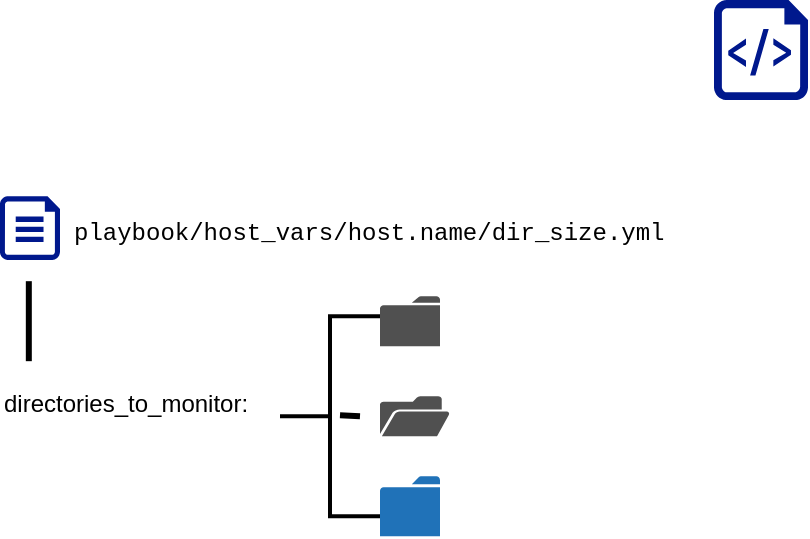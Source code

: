 <mxfile version="24.6.4" type="github">
  <diagram name="Page-1" id="HYofu469Ok2oPQixLi18">
    <mxGraphModel dx="2440" dy="1366" grid="1" gridSize="10" guides="1" tooltips="1" connect="1" arrows="1" fold="1" page="1" pageScale="1" pageWidth="827" pageHeight="1169" math="0" shadow="0">
      <root>
        <mxCell id="0" />
        <mxCell id="1" parent="0" />
        <mxCell id="WQhL-T7OeGWusMz7-_pZ-56" value="" style="sketch=0;pointerEvents=1;shadow=0;dashed=0;html=1;strokeColor=none;fillColor=#505050;labelPosition=center;verticalLabelPosition=bottom;verticalAlign=top;outlineConnect=0;align=center;shape=mxgraph.office.concepts.folder;" vertex="1" parent="1">
          <mxGeometry x="200" y="178.09" width="30" height="25" as="geometry" />
        </mxCell>
        <mxCell id="WQhL-T7OeGWusMz7-_pZ-57" value="" style="sketch=0;pointerEvents=1;shadow=0;dashed=0;html=1;strokeColor=none;fillColor=#505050;labelPosition=center;verticalLabelPosition=bottom;verticalAlign=top;outlineConnect=0;align=center;shape=mxgraph.office.concepts.folder_open;" vertex="1" parent="1">
          <mxGeometry x="200" y="228.09" width="35" height="20" as="geometry" />
        </mxCell>
        <mxCell id="WQhL-T7OeGWusMz7-_pZ-58" value="" style="sketch=0;pointerEvents=1;shadow=0;dashed=0;html=1;strokeColor=none;labelPosition=center;verticalLabelPosition=bottom;verticalAlign=top;outlineConnect=0;align=center;shape=mxgraph.office.concepts.folder;fillColor=#2072B8;" vertex="1" parent="1">
          <mxGeometry x="200" y="268.09" width="30" height="30" as="geometry" />
        </mxCell>
        <mxCell id="WQhL-T7OeGWusMz7-_pZ-59" value="" style="sketch=0;aspect=fixed;pointerEvents=1;shadow=0;dashed=0;html=1;strokeColor=none;labelPosition=center;verticalLabelPosition=bottom;verticalAlign=top;align=center;fillColor=#00188D;shape=mxgraph.azure.file" vertex="1" parent="1">
          <mxGeometry x="10" y="128.09" width="30" height="31.91" as="geometry" />
        </mxCell>
        <UserObject label="&lt;pre&gt;&lt;font face=&quot;Courier New&quot;&gt;playbook/host_vars/host.name/dir_size.yml&lt;/font&gt;&lt;/pre&gt;" link="playbook/host_vars/host.name/dir_size.yml" id="WQhL-T7OeGWusMz7-_pZ-60">
          <mxCell style="text;whiteSpace=wrap;html=1;" vertex="1" parent="1">
            <mxGeometry x="45" y="120" width="260" height="40" as="geometry" />
          </mxCell>
        </UserObject>
        <mxCell id="WQhL-T7OeGWusMz7-_pZ-63" value="" style="strokeWidth=2;html=1;shape=mxgraph.flowchart.annotation_2;align=left;labelPosition=right;pointerEvents=1;" vertex="1" parent="1">
          <mxGeometry x="150" y="188.09" width="50" height="100" as="geometry" />
        </mxCell>
        <mxCell id="WQhL-T7OeGWusMz7-_pZ-65" value="" style="endArrow=none;html=1;rounded=0;strokeWidth=3;" edge="1" parent="1">
          <mxGeometry width="50" height="50" relative="1" as="geometry">
            <mxPoint x="180" y="237.59" as="sourcePoint" />
            <mxPoint x="190" y="238.09" as="targetPoint" />
          </mxGeometry>
        </mxCell>
        <mxCell id="WQhL-T7OeGWusMz7-_pZ-66" value="directories_to_monitor:" style="text;whiteSpace=wrap;html=1;" vertex="1" parent="1">
          <mxGeometry x="10" y="218.09" width="160" height="40" as="geometry" />
        </mxCell>
        <mxCell id="WQhL-T7OeGWusMz7-_pZ-67" value="" style="endArrow=none;html=1;rounded=0;strokeWidth=3;" edge="1" parent="1">
          <mxGeometry width="50" height="50" relative="1" as="geometry">
            <mxPoint x="24.41" y="210.59" as="sourcePoint" />
            <mxPoint x="24.41" y="170.59" as="targetPoint" />
          </mxGeometry>
        </mxCell>
        <mxCell id="WQhL-T7OeGWusMz7-_pZ-68" value="" style="sketch=0;aspect=fixed;pointerEvents=1;shadow=0;dashed=0;html=1;strokeColor=none;labelPosition=center;verticalLabelPosition=bottom;verticalAlign=top;align=center;fillColor=#00188D;shape=mxgraph.azure.script_file" vertex="1" parent="1">
          <mxGeometry x="367" y="30" width="47" height="50" as="geometry" />
        </mxCell>
      </root>
    </mxGraphModel>
  </diagram>
</mxfile>
